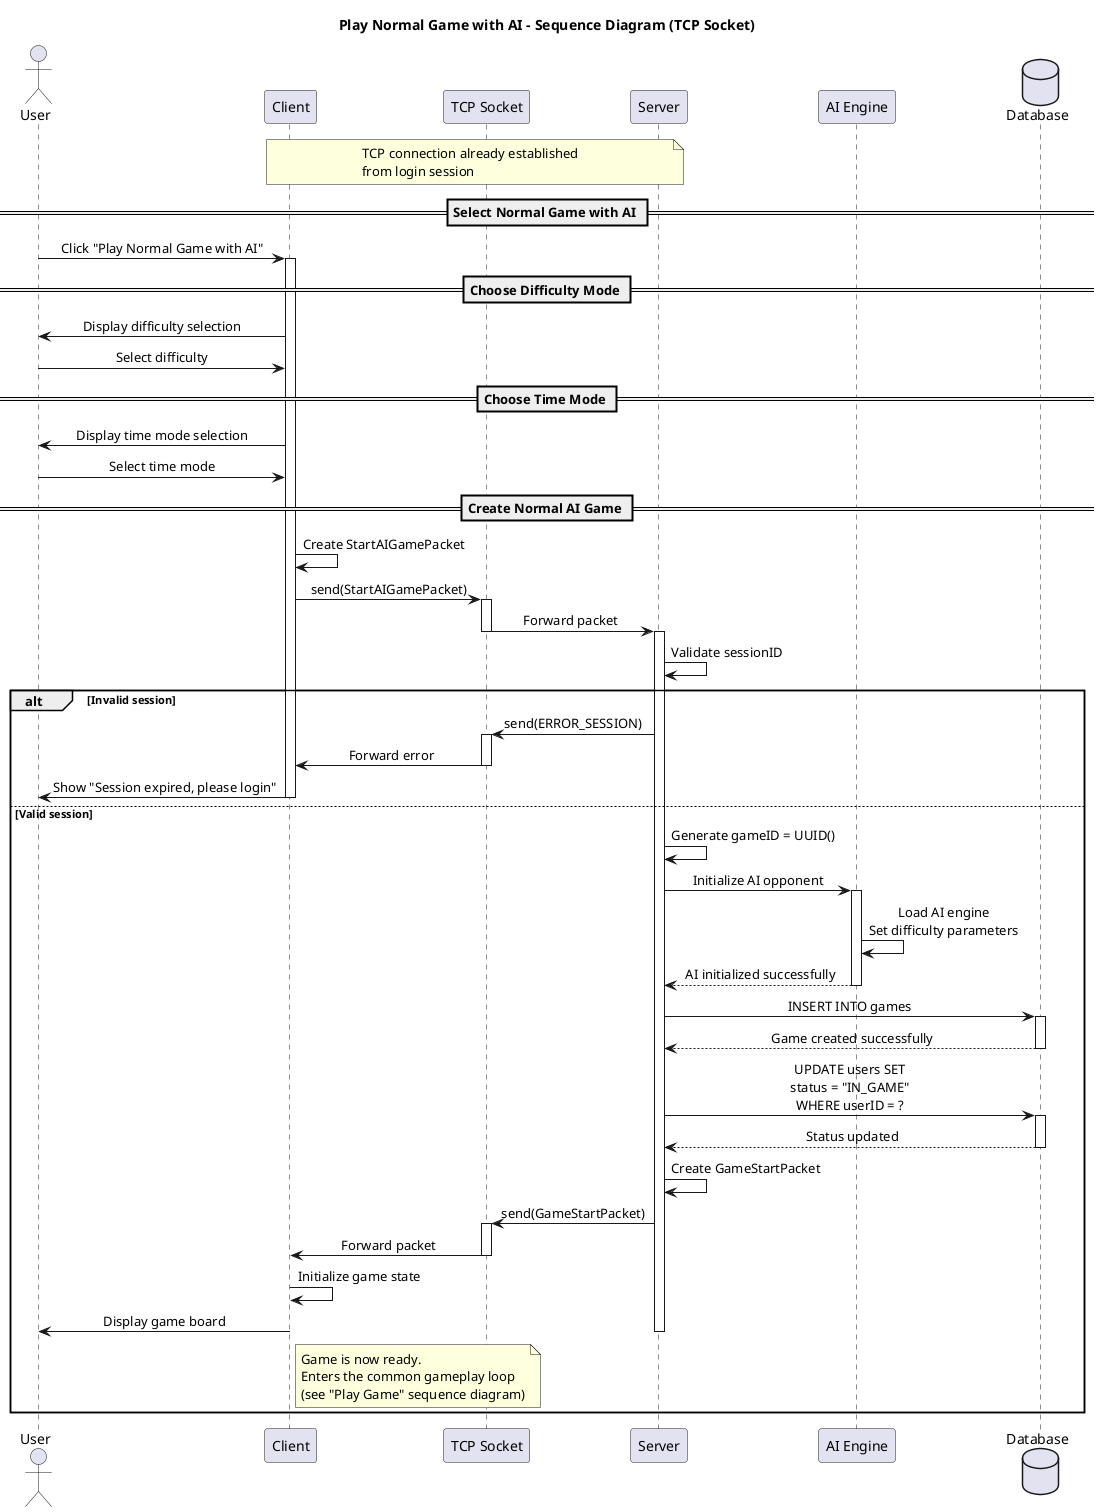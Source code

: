 @startuml
title Play Normal Game with AI - Sequence Diagram (TCP Socket)

skinparam sequenceMessageAlign center
skinparam responseMessageBelowArrow true

actor User
participant "Client" as Client
participant "TCP Socket" as Socket
participant "Server" as Server
participant "AI Engine" as AI
database "Database" as DB

note over Client, Server
  TCP connection already established
  from login session
end note

== Select Normal Game with AI ==
User -> Client: Click "Play Normal Game with AI"
activate Client

== Choose Difficulty Mode ==
Client -> User: Display difficulty selection

User -> Client: Select difficulty 

== Choose Time Mode ==
Client -> User: Display time mode selection

User -> Client: Select time mode 

== Create Normal AI Game ==
Client -> Client: Create StartAIGamePacket

Client -> Socket: send(StartAIGamePacket)
activate Socket
Socket -> Server: Forward packet
deactivate Socket
activate Server

Server -> Server: Validate sessionID

alt Invalid session
    Server -> Socket: send(ERROR_SESSION)
    activate Socket
    Socket -> Client: Forward error
    deactivate Socket
    Client -> User: Show "Session expired, please login"
    deactivate Client
    
else Valid session
    Server -> Server: Generate gameID = UUID()
    
    Server -> AI: Initialize AI opponent
    activate AI
    AI -> AI: Load AI engine\nSet difficulty parameters
    AI --> Server: AI initialized successfully
    deactivate AI
    
    Server -> DB: INSERT INTO games
    activate DB
    DB --> Server: Game created successfully
    deactivate DB
    
    Server -> DB: UPDATE users SET\nstatus = "IN_GAME"\nWHERE userID = ?
    activate DB
    DB --> Server: Status updated
    deactivate DB
    
    Server -> Server: Create GameStartPacket
    
    Server -> Socket: send(GameStartPacket)
    activate Socket
    Socket -> Client: Forward packet
    deactivate Socket
    
    Client -> Client: Initialize game state
    
    Client -> User: Display game board
    
    note right of Client
      Game is now ready.
      Enters the common gameplay loop
      (see "Play Game" sequence diagram)
    end note
    
    deactivate Client
    deactivate Server
end

@enduml
